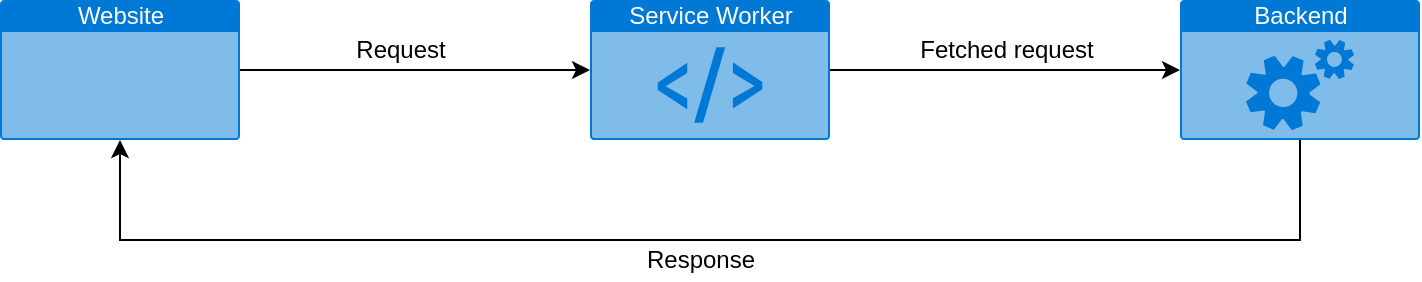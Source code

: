 <mxfile version="12.3.1" type="device" pages="1"><diagram id="1-u4CuPq5b3E-nnL0z5n" name="Page-1"><mxGraphModel dx="1422" dy="793" grid="1" gridSize="10" guides="1" tooltips="1" connect="1" arrows="1" fold="1" page="1" pageScale="1" pageWidth="850" pageHeight="1100" math="0" shadow="0"><root><mxCell id="0"/><mxCell id="1" parent="0"/><mxCell id="gMy1-dS3XfAhf-VitqPy-3" style="edgeStyle=orthogonalEdgeStyle;rounded=0;orthogonalLoop=1;jettySize=auto;html=1;" edge="1" parent="1" source="gMy1-dS3XfAhf-VitqPy-1" target="gMy1-dS3XfAhf-VitqPy-2"><mxGeometry relative="1" as="geometry"/></mxCell><mxCell id="gMy1-dS3XfAhf-VitqPy-1" value="Website" style="html=1;strokeColor=none;fillColor=#0079D6;labelPosition=center;verticalLabelPosition=middle;verticalAlign=top;align=center;fontSize=12;outlineConnect=0;spacingTop=-6;fontColor=#FFFFFF;shape=mxgraph.sitemap.page;" vertex="1" parent="1"><mxGeometry x="40" y="320" width="120" height="70" as="geometry"/></mxCell><mxCell id="gMy1-dS3XfAhf-VitqPy-5" style="edgeStyle=orthogonalEdgeStyle;rounded=0;orthogonalLoop=1;jettySize=auto;html=1;" edge="1" parent="1" source="gMy1-dS3XfAhf-VitqPy-2" target="gMy1-dS3XfAhf-VitqPy-4"><mxGeometry relative="1" as="geometry"/></mxCell><mxCell id="gMy1-dS3XfAhf-VitqPy-2" value="Service Worker" style="html=1;strokeColor=none;fillColor=#0079D6;labelPosition=center;verticalLabelPosition=middle;verticalAlign=top;align=center;fontSize=12;outlineConnect=0;spacingTop=-6;fontColor=#FFFFFF;shape=mxgraph.sitemap.script;" vertex="1" parent="1"><mxGeometry x="335" y="320" width="120" height="70" as="geometry"/></mxCell><mxCell id="gMy1-dS3XfAhf-VitqPy-6" style="edgeStyle=orthogonalEdgeStyle;rounded=0;orthogonalLoop=1;jettySize=auto;html=1;entryX=0.5;entryY=1;entryDx=0;entryDy=0;entryPerimeter=0;" edge="1" parent="1" source="gMy1-dS3XfAhf-VitqPy-4" target="gMy1-dS3XfAhf-VitqPy-1"><mxGeometry relative="1" as="geometry"><Array as="points"><mxPoint x="690" y="440"/><mxPoint x="100" y="440"/></Array></mxGeometry></mxCell><mxCell id="gMy1-dS3XfAhf-VitqPy-4" value="Backend" style="html=1;strokeColor=none;fillColor=#0079D6;labelPosition=center;verticalLabelPosition=middle;verticalAlign=top;align=center;fontSize=12;outlineConnect=0;spacingTop=-6;fontColor=#FFFFFF;shape=mxgraph.sitemap.services;" vertex="1" parent="1"><mxGeometry x="630" y="320" width="120" height="70" as="geometry"/></mxCell><mxCell id="gMy1-dS3XfAhf-VitqPy-8" value="&lt;div&gt;Request&lt;/div&gt;" style="text;html=1;align=center;verticalAlign=middle;resizable=0;points=[];;autosize=1;" vertex="1" parent="1"><mxGeometry x="210" y="335" width="60" height="20" as="geometry"/></mxCell><mxCell id="gMy1-dS3XfAhf-VitqPy-9" value="&lt;div&gt;Response&lt;/div&gt;" style="text;html=1;align=center;verticalAlign=middle;resizable=0;points=[];;autosize=1;" vertex="1" parent="1"><mxGeometry x="355" y="440" width="70" height="20" as="geometry"/></mxCell><mxCell id="gMy1-dS3XfAhf-VitqPy-12" value="Fetched request" style="text;html=1;align=center;verticalAlign=middle;resizable=0;points=[];;autosize=1;" vertex="1" parent="1"><mxGeometry x="492.5" y="335" width="100" height="20" as="geometry"/></mxCell></root></mxGraphModel></diagram></mxfile>